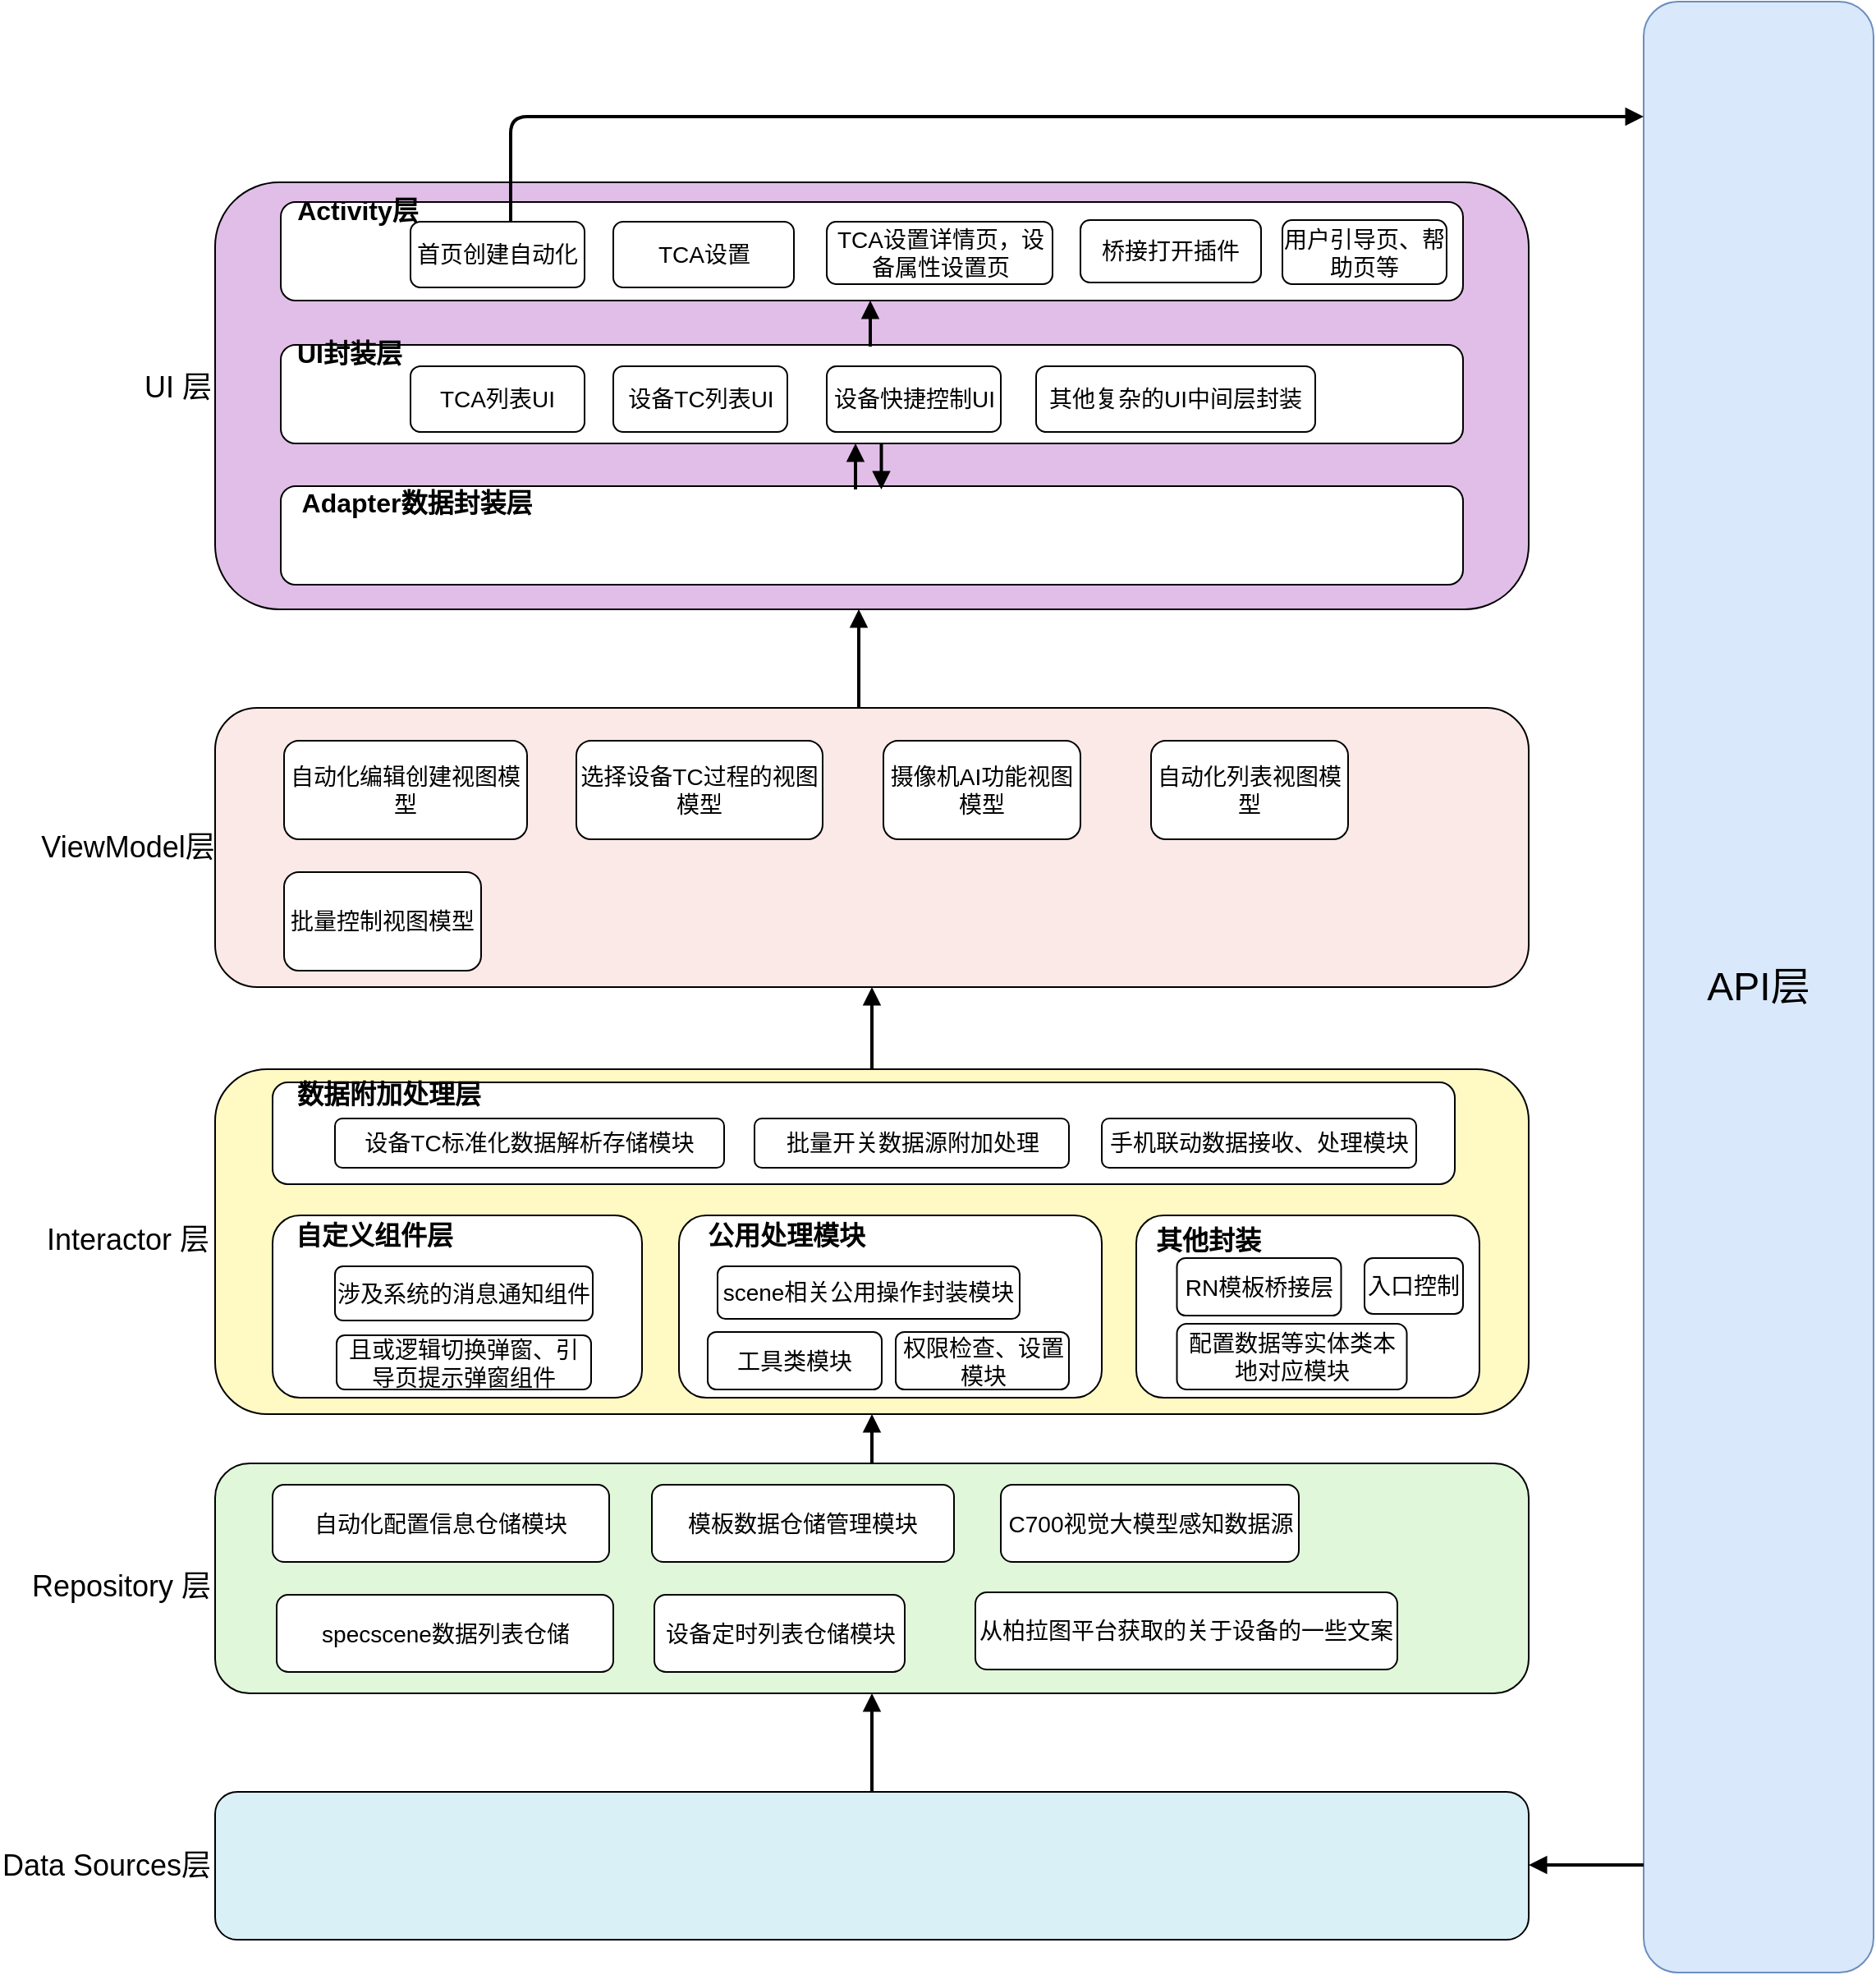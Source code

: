 <mxfile version="28.0.7">
  <diagram name="米家App客户端架构图" id="qhzowJNQwA2y3HI1EWHP">
    <mxGraphModel dx="1426" dy="1930" grid="1" gridSize="10" guides="1" tooltips="1" connect="1" arrows="1" fold="1" page="1" pageScale="1" pageWidth="827" pageHeight="1169" math="0" shadow="0">
      <root>
        <mxCell id="0" />
        <mxCell id="1" parent="0" />
        <mxCell id="SkOOyBR_OrGC0wOGbPdk-1" value="" style="shape=rectangle;whiteSpace=wrap;rounded=1;fillColor=#DAF0F7;strokeColor=#000000;" parent="1" vertex="1">
          <mxGeometry x="160" y="870" width="800" height="90" as="geometry" />
        </mxCell>
        <mxCell id="SkOOyBR_OrGC0wOGbPdk-2" value="&#xa;" style="shape=rectangle;whiteSpace=wrap;rounded=1;fillColor=#E0F7DA;strokeColor=#000000;" parent="1" vertex="1">
          <mxGeometry x="160" y="670" width="800" height="140" as="geometry" />
        </mxCell>
        <mxCell id="SkOOyBR_OrGC0wOGbPdk-3" value="" style="shape=rectangle;whiteSpace=wrap;rounded=1;fillColor=#FFF9C4;strokeColor=#000000;" parent="1" vertex="1">
          <mxGeometry x="160" y="430" width="800" height="210" as="geometry" />
        </mxCell>
        <mxCell id="SkOOyBR_OrGC0wOGbPdk-4" value="" style="shape=rectangle;whiteSpace=wrap;rounded=1;fillColor=#FBE9E7;strokeColor=#000000;" parent="1" vertex="1">
          <mxGeometry x="160" y="210" width="800" height="170" as="geometry" />
        </mxCell>
        <mxCell id="SkOOyBR_OrGC0wOGbPdk-5" value="" style="shape=rectangle;whiteSpace=wrap;rounded=1;fillColor=#E1BEE7;strokeColor=#000000;" parent="1" vertex="1">
          <mxGeometry x="160" y="-110" width="800" height="260" as="geometry" />
        </mxCell>
        <mxCell id="SkOOyBR_OrGC0wOGbPdk-6" style="endArrow=block;strokeWidth=2;" parent="1" source="SkOOyBR_OrGC0wOGbPdk-1" target="SkOOyBR_OrGC0wOGbPdk-2" edge="1">
          <mxGeometry relative="1" as="geometry" />
        </mxCell>
        <mxCell id="SkOOyBR_OrGC0wOGbPdk-7" style="endArrow=block;strokeWidth=2;" parent="1" source="SkOOyBR_OrGC0wOGbPdk-2" target="SkOOyBR_OrGC0wOGbPdk-3" edge="1">
          <mxGeometry relative="1" as="geometry" />
        </mxCell>
        <mxCell id="SkOOyBR_OrGC0wOGbPdk-8" style="endArrow=block;strokeWidth=2;entryX=0.5;entryY=1;entryDx=0;entryDy=0;" parent="1" source="SkOOyBR_OrGC0wOGbPdk-3" target="SkOOyBR_OrGC0wOGbPdk-4" edge="1">
          <mxGeometry relative="1" as="geometry">
            <mxPoint x="560.0" y="524" as="targetPoint" />
          </mxGeometry>
        </mxCell>
        <mxCell id="SkOOyBR_OrGC0wOGbPdk-9" style="endArrow=block;strokeWidth=2;" parent="1" edge="1">
          <mxGeometry relative="1" as="geometry">
            <mxPoint x="552.0" y="210" as="sourcePoint" />
            <mxPoint x="552.0" y="150" as="targetPoint" />
          </mxGeometry>
        </mxCell>
        <mxCell id="SkOOyBR_OrGC0wOGbPdk-10" value="&lt;font style=&quot;font-size: 18px;&quot;&gt;Data Sources层&lt;/font&gt;" style="text;html=1;align=center;verticalAlign=middle;whiteSpace=wrap;rounded=0;" parent="1" vertex="1">
          <mxGeometry x="29" y="900" width="130" height="30" as="geometry" />
        </mxCell>
        <mxCell id="SkOOyBR_OrGC0wOGbPdk-11" value="&lt;font style=&quot;font-size: 18px;&quot;&gt;Repository 层&lt;/font&gt;" style="text;html=1;align=center;verticalAlign=middle;whiteSpace=wrap;rounded=0;" parent="1" vertex="1">
          <mxGeometry x="43" y="730" width="120" height="30" as="geometry" />
        </mxCell>
        <mxCell id="SkOOyBR_OrGC0wOGbPdk-21" value="&lt;font style=&quot;font-size: 18px;&quot;&gt;Interactor 层&lt;/font&gt;" style="text;html=1;align=center;verticalAlign=middle;whiteSpace=wrap;rounded=0;" parent="1" vertex="1">
          <mxGeometry x="52" y="519" width="110" height="30" as="geometry" />
        </mxCell>
        <mxCell id="SkOOyBR_OrGC0wOGbPdk-23" value="&lt;font style=&quot;font-size: 18px;&quot;&gt;ViewModel层&lt;/font&gt;" style="text;html=1;align=center;verticalAlign=middle;whiteSpace=wrap;rounded=0;" parent="1" vertex="1">
          <mxGeometry x="47" y="280" width="120" height="30" as="geometry" />
        </mxCell>
        <mxCell id="SkOOyBR_OrGC0wOGbPdk-32" value="&lt;font style=&quot;font-size: 18px;&quot;&gt;UI 层&lt;/font&gt;" style="text;html=1;align=center;verticalAlign=middle;whiteSpace=wrap;rounded=0;" parent="1" vertex="1">
          <mxGeometry x="80" width="115" height="30" as="geometry" />
        </mxCell>
        <mxCell id="RSx5rajIObuwsSFLTWjq-3" value="&lt;div style=&quot;white-space: pre;&quot;&gt;&lt;font style=&quot;font-size: 14px;&quot;&gt;模板数据仓储管理模块&lt;/font&gt;&lt;/div&gt;" style="rounded=1;whiteSpace=wrap;html=1;" parent="1" vertex="1">
          <mxGeometry x="426" y="683" width="184" height="47" as="geometry" />
        </mxCell>
        <mxCell id="aQULPjQDu08E6a-2-mzT-1" value="&lt;span style=&quot;white-space: pre;&quot;&gt;&lt;font style=&quot;font-size: 14px;&quot;&gt;自动化配置信息仓储模块&lt;/font&gt;&lt;/span&gt;" style="rounded=1;whiteSpace=wrap;html=1;" parent="1" vertex="1">
          <mxGeometry x="195" y="683" width="205" height="47" as="geometry" />
        </mxCell>
        <mxCell id="aQULPjQDu08E6a-2-mzT-2" value="&lt;font style=&quot;font-size: 14px;&quot;&gt;自动化编辑创建视图模型&lt;/font&gt;" style="rounded=1;whiteSpace=wrap;html=1;" parent="1" vertex="1">
          <mxGeometry x="202" y="230" width="148" height="60" as="geometry" />
        </mxCell>
        <mxCell id="aQULPjQDu08E6a-2-mzT-3" value="&lt;font style=&quot;font-size: 14px;&quot;&gt;自动化列表视图模型&lt;/font&gt;" style="rounded=1;whiteSpace=wrap;html=1;" parent="1" vertex="1">
          <mxGeometry x="730" y="230" width="120" height="60" as="geometry" />
        </mxCell>
        <mxCell id="aQULPjQDu08E6a-2-mzT-5" value="&lt;font style=&quot;font-size: 14px;&quot;&gt;设备定时列表仓储模块&lt;/font&gt;" style="rounded=1;whiteSpace=wrap;html=1;" parent="1" vertex="1">
          <mxGeometry x="427.5" y="750" width="152.5" height="47" as="geometry" />
        </mxCell>
        <mxCell id="aQULPjQDu08E6a-2-mzT-6" value="&lt;font style=&quot;font-size: 14px;&quot;&gt;C700视觉大模型感知数据源&lt;/font&gt;" style="rounded=1;whiteSpace=wrap;html=1;" parent="1" vertex="1">
          <mxGeometry x="638.5" y="683" width="181.5" height="47" as="geometry" />
        </mxCell>
        <mxCell id="hxrM_ZIOwH_heJDh1txf-1" value="" style="rounded=1;whiteSpace=wrap;html=1;" parent="1" vertex="1">
          <mxGeometry x="200" y="-98" width="720" height="60" as="geometry" />
        </mxCell>
        <mxCell id="hxrM_ZIOwH_heJDh1txf-2" value="&lt;font style=&quot;font-size: 16px;&quot;&gt;&lt;b&gt;Activity层&lt;/b&gt;&lt;/font&gt;" style="text;html=1;align=center;verticalAlign=middle;whiteSpace=wrap;rounded=0;" parent="1" vertex="1">
          <mxGeometry x="182.25" y="-108" width="130" height="30" as="geometry" />
        </mxCell>
        <mxCell id="-nMaKqqqUXfz14bnNVan-1" value="&lt;font style=&quot;font-size: 14px;&quot;&gt;首页创建自动化&lt;/font&gt;" style="rounded=1;whiteSpace=wrap;html=1;" parent="1" vertex="1">
          <mxGeometry x="279" y="-86" width="106" height="40" as="geometry" />
        </mxCell>
        <mxCell id="-nMaKqqqUXfz14bnNVan-2" value="&lt;font style=&quot;font-size: 14px;&quot;&gt;TCA设置&lt;/font&gt;" style="rounded=1;whiteSpace=wrap;html=1;" parent="1" vertex="1">
          <mxGeometry x="402.5" y="-86" width="110" height="40" as="geometry" />
        </mxCell>
        <mxCell id="-nMaKqqqUXfz14bnNVan-3" value="&lt;font style=&quot;font-size: 14px;&quot;&gt;桥接打开插件&lt;/font&gt;" style="rounded=1;whiteSpace=wrap;html=1;" parent="1" vertex="1">
          <mxGeometry x="687" y="-87" width="110" height="38" as="geometry" />
        </mxCell>
        <mxCell id="-nMaKqqqUXfz14bnNVan-4" value="&lt;font style=&quot;font-size: 14px;&quot;&gt;TCA设置详情页，设备属性设置页&lt;/font&gt;" style="rounded=1;whiteSpace=wrap;html=1;" parent="1" vertex="1">
          <mxGeometry x="532.5" y="-86" width="137.5" height="38" as="geometry" />
        </mxCell>
        <mxCell id="-nMaKqqqUXfz14bnNVan-5" value="&lt;font style=&quot;font-size: 14px;&quot;&gt;用户引导页、帮助页等&lt;/font&gt;" style="rounded=1;whiteSpace=wrap;html=1;" parent="1" vertex="1">
          <mxGeometry x="810" y="-87" width="100" height="39" as="geometry" />
        </mxCell>
        <mxCell id="-nMaKqqqUXfz14bnNVan-6" value="" style="rounded=1;whiteSpace=wrap;html=1;" parent="1" vertex="1">
          <mxGeometry x="200" y="-11" width="720" height="60" as="geometry" />
        </mxCell>
        <mxCell id="-nMaKqqqUXfz14bnNVan-7" value="&lt;font style=&quot;font-size: 16px;&quot;&gt;&lt;b&gt;UI封装层&lt;/b&gt;&lt;/font&gt;" style="text;html=1;align=center;verticalAlign=middle;whiteSpace=wrap;rounded=0;" parent="1" vertex="1">
          <mxGeometry x="177.25" y="-21" width="130" height="30" as="geometry" />
        </mxCell>
        <mxCell id="-nMaKqqqUXfz14bnNVan-8" value="&lt;font style=&quot;font-size: 14px;&quot;&gt;TCA列表UI&lt;/font&gt;" style="rounded=1;whiteSpace=wrap;html=1;" parent="1" vertex="1">
          <mxGeometry x="279" y="2" width="106" height="40" as="geometry" />
        </mxCell>
        <mxCell id="SYxk4l4ObEIak8KzrV4h-1" value="&lt;font style=&quot;font-size: 14px;&quot;&gt;设备TC列表UI&lt;/font&gt;" style="rounded=1;whiteSpace=wrap;html=1;" parent="1" vertex="1">
          <mxGeometry x="402.5" y="2" width="106" height="40" as="geometry" />
        </mxCell>
        <mxCell id="SYxk4l4ObEIak8KzrV4h-2" value="&lt;font style=&quot;font-size: 14px;&quot;&gt;设备快捷控制UI&lt;/font&gt;" style="rounded=1;whiteSpace=wrap;html=1;" parent="1" vertex="1">
          <mxGeometry x="532.5" y="2" width="106" height="40" as="geometry" />
        </mxCell>
        <mxCell id="SYxk4l4ObEIak8KzrV4h-3" value="&lt;font style=&quot;font-size: 14px;&quot;&gt;其他复杂的UI中间层封装&lt;/font&gt;" style="rounded=1;whiteSpace=wrap;html=1;" parent="1" vertex="1">
          <mxGeometry x="660" y="2" width="170" height="40" as="geometry" />
        </mxCell>
        <mxCell id="TgKBaaVrx3N6xKRGPkNs-1" value="" style="rounded=1;whiteSpace=wrap;html=1;" parent="1" vertex="1">
          <mxGeometry x="200" y="75" width="720" height="60" as="geometry" />
        </mxCell>
        <mxCell id="TgKBaaVrx3N6xKRGPkNs-2" value="&lt;font style=&quot;font-size: 16px;&quot;&gt;&lt;b&gt;Adapter数据封装层&lt;/b&gt;&lt;/font&gt;" style="text;html=1;align=center;verticalAlign=middle;whiteSpace=wrap;rounded=0;" parent="1" vertex="1">
          <mxGeometry x="188" y="70" width="190" height="30" as="geometry" />
        </mxCell>
        <mxCell id="TgKBaaVrx3N6xKRGPkNs-3" style="endArrow=block;strokeWidth=2;" parent="1" edge="1">
          <mxGeometry relative="1" as="geometry">
            <mxPoint x="559" y="-10" as="sourcePoint" />
            <mxPoint x="559" y="-38" as="targetPoint" />
          </mxGeometry>
        </mxCell>
        <mxCell id="TgKBaaVrx3N6xKRGPkNs-4" style="endArrow=block;strokeWidth=2;" parent="1" edge="1">
          <mxGeometry relative="1" as="geometry">
            <mxPoint x="550" y="77" as="sourcePoint" />
            <mxPoint x="550" y="49" as="targetPoint" />
          </mxGeometry>
        </mxCell>
        <mxCell id="TgKBaaVrx3N6xKRGPkNs-5" style="endArrow=block;strokeWidth=2;" parent="1" edge="1">
          <mxGeometry relative="1" as="geometry">
            <mxPoint x="565.75" y="49" as="sourcePoint" />
            <mxPoint x="565.75" y="77" as="targetPoint" />
          </mxGeometry>
        </mxCell>
        <mxCell id="8v2z8wAU9Ri_y-NKLIh5-1" value="&lt;span style=&quot;font-size: 14px;&quot;&gt;批量控制视图模型&lt;/span&gt;" style="rounded=1;whiteSpace=wrap;html=1;" parent="1" vertex="1">
          <mxGeometry x="202" y="310" width="120" height="60" as="geometry" />
        </mxCell>
        <mxCell id="8v2z8wAU9Ri_y-NKLIh5-2" value="&lt;font style=&quot;font-size: 14px;&quot;&gt;摄像机AI功能视图模型&lt;/font&gt;" style="rounded=1;whiteSpace=wrap;html=1;" parent="1" vertex="1">
          <mxGeometry x="567" y="230" width="120" height="60" as="geometry" />
        </mxCell>
        <mxCell id="8v2z8wAU9Ri_y-NKLIh5-3" value="&lt;font style=&quot;font-size: 14px;&quot;&gt;选择设备TC过程的视图模型&lt;/font&gt;" style="rounded=1;whiteSpace=wrap;html=1;" parent="1" vertex="1">
          <mxGeometry x="380" y="230" width="150" height="60" as="geometry" />
        </mxCell>
        <mxCell id="lZrXNuSzlimmHGtNIMtT-1" value="" style="rounded=1;whiteSpace=wrap;html=1;" parent="1" vertex="1">
          <mxGeometry x="195" y="438" width="720" height="62" as="geometry" />
        </mxCell>
        <mxCell id="lZrXNuSzlimmHGtNIMtT-2" value="&lt;font style=&quot;font-size: 16px;&quot;&gt;&lt;b&gt;数据附加处理层&lt;/b&gt;&lt;/font&gt;" style="text;html=1;align=center;verticalAlign=middle;whiteSpace=wrap;rounded=0;" parent="1" vertex="1">
          <mxGeometry x="201" y="430" width="130" height="30" as="geometry" />
        </mxCell>
        <mxCell id="lZrXNuSzlimmHGtNIMtT-3" value="&lt;font style=&quot;font-size: 14px;&quot;&gt;&lt;span style=&quot;white-space: pre;&quot; class=&quot;text-only text-with-abbreviation text-with-abbreviation-bottomline windows-bottomline&quot;&gt;设备TC标准化&lt;/span&gt;&lt;span style=&quot;white-space: pre;&quot; class=&quot;text-only&quot;&gt;数据解析存储模块&lt;/span&gt;&lt;/font&gt;" style="rounded=1;whiteSpace=wrap;html=1;" parent="1" vertex="1">
          <mxGeometry x="233" y="460" width="237" height="30" as="geometry" />
        </mxCell>
        <mxCell id="lZrXNuSzlimmHGtNIMtT-4" value="&lt;font style=&quot;font-size: 14px;&quot;&gt;批量开关数据源附加处理&lt;/font&gt;" style="rounded=1;whiteSpace=wrap;html=1;" parent="1" vertex="1">
          <mxGeometry x="488.5" y="460" width="191.5" height="30" as="geometry" />
        </mxCell>
        <mxCell id="6q_zLCBnmlWymqD_xBxj-1" value="&lt;span style=&quot;font-size: 14px;&quot;&gt;手机联动数据接收、处理模块&lt;/span&gt;" style="rounded=1;whiteSpace=wrap;html=1;" parent="1" vertex="1">
          <mxGeometry x="700" y="460" width="191.5" height="30" as="geometry" />
        </mxCell>
        <mxCell id="6q_zLCBnmlWymqD_xBxj-2" value="" style="rounded=1;whiteSpace=wrap;html=1;" parent="1" vertex="1">
          <mxGeometry x="195" y="519" width="225" height="111" as="geometry" />
        </mxCell>
        <mxCell id="6q_zLCBnmlWymqD_xBxj-3" value="&lt;font style=&quot;font-size: 16px;&quot;&gt;&lt;b&gt;自定义组件层&lt;/b&gt;&lt;/font&gt;" style="text;html=1;align=center;verticalAlign=middle;whiteSpace=wrap;rounded=0;" parent="1" vertex="1">
          <mxGeometry x="192" y="516" width="130" height="30" as="geometry" />
        </mxCell>
        <mxCell id="6q_zLCBnmlWymqD_xBxj-4" value="&lt;span style=&quot;white-space: pre;&quot;&gt;&lt;font style=&quot;font-size: 14px;&quot;&gt;涉及系统的消息通知组件&lt;/font&gt;&lt;/span&gt;" style="rounded=1;whiteSpace=wrap;html=1;" parent="1" vertex="1">
          <mxGeometry x="233" y="550" width="157" height="33" as="geometry" />
        </mxCell>
        <mxCell id="6q_zLCBnmlWymqD_xBxj-5" value="&lt;font style=&quot;font-size: 14px;&quot;&gt;且或逻辑切换弹窗、引导页提示弹窗组件&lt;/font&gt;" style="rounded=1;whiteSpace=wrap;html=1;" parent="1" vertex="1">
          <mxGeometry x="234" y="592" width="155" height="33" as="geometry" />
        </mxCell>
        <mxCell id="6q_zLCBnmlWymqD_xBxj-6" value="" style="rounded=1;whiteSpace=wrap;html=1;" parent="1" vertex="1">
          <mxGeometry x="721" y="519" width="209" height="111" as="geometry" />
        </mxCell>
        <mxCell id="6q_zLCBnmlWymqD_xBxj-7" value="&lt;font style=&quot;font-size: 16px;&quot;&gt;&lt;b&gt;其他封装&lt;/b&gt;&lt;/font&gt;" style="text;html=1;align=center;verticalAlign=middle;whiteSpace=wrap;rounded=0;" parent="1" vertex="1">
          <mxGeometry x="700" y="519" width="130" height="30" as="geometry" />
        </mxCell>
        <mxCell id="6q_zLCBnmlWymqD_xBxj-10" value="&lt;font style=&quot;font-size: 14px;&quot;&gt;入口控制&lt;/font&gt;" style="rounded=1;whiteSpace=wrap;html=1;" parent="1" vertex="1">
          <mxGeometry x="860" y="545" width="60" height="34" as="geometry" />
        </mxCell>
        <mxCell id="6q_zLCBnmlWymqD_xBxj-11" value="&lt;span style=&quot;white-space: pre;&quot;&gt;&lt;font style=&quot;font-size: 14px;&quot;&gt;specscene数据列表仓储&lt;/font&gt;&lt;/span&gt;" style="rounded=1;whiteSpace=wrap;html=1;" parent="1" vertex="1">
          <mxGeometry x="197.5" y="750" width="205" height="47" as="geometry" />
        </mxCell>
        <mxCell id="6q_zLCBnmlWymqD_xBxj-12" value="&lt;span style=&quot;white-space: pre;&quot;&gt;&lt;font style=&quot;font-size: 14px;&quot;&gt;从柏拉图平台获取的关于设备的一些文案&lt;/font&gt;&lt;/span&gt;" style="rounded=1;whiteSpace=wrap;html=1;" parent="1" vertex="1">
          <mxGeometry x="623" y="748.5" width="257" height="47" as="geometry" />
        </mxCell>
        <mxCell id="VS-UtsZ2ZTEgCCDSCzpC-1" value="&lt;font style=&quot;font-size: 14px;&quot;&gt;RN模板桥接层&lt;/font&gt;" style="rounded=1;whiteSpace=wrap;html=1;" parent="1" vertex="1">
          <mxGeometry x="745.75" y="545" width="100" height="35" as="geometry" />
        </mxCell>
        <mxCell id="VS-UtsZ2ZTEgCCDSCzpC-2" value="&lt;font style=&quot;font-size: 14px;&quot;&gt;配置数据等实体类本地对应模块&lt;/font&gt;" style="rounded=1;whiteSpace=wrap;html=1;" parent="1" vertex="1">
          <mxGeometry x="745.75" y="585" width="140" height="40" as="geometry" />
        </mxCell>
        <mxCell id="4hoV_DuJC81oLydT5qow-1" value="&lt;font style=&quot;font-size: 24px;&quot;&gt;API层&lt;/font&gt;" style="rounded=1;whiteSpace=wrap;html=1;fillColor=#dae8fc;strokeColor=#6c8ebf;" parent="1" vertex="1">
          <mxGeometry x="1030" y="-220" width="140" height="1200" as="geometry" />
        </mxCell>
        <mxCell id="4hoV_DuJC81oLydT5qow-3" style="endArrow=block;strokeWidth=2;" parent="1" edge="1">
          <mxGeometry relative="1" as="geometry">
            <mxPoint x="340" y="-86" as="sourcePoint" />
            <mxPoint x="1030" y="-150" as="targetPoint" />
            <Array as="points">
              <mxPoint x="340" y="-150" />
            </Array>
          </mxGeometry>
        </mxCell>
        <mxCell id="4hoV_DuJC81oLydT5qow-5" style="endArrow=block;strokeWidth=2;" parent="1" edge="1">
          <mxGeometry relative="1" as="geometry">
            <mxPoint x="1030" y="914.5" as="sourcePoint" />
            <mxPoint x="960" y="914.5" as="targetPoint" />
          </mxGeometry>
        </mxCell>
        <mxCell id="4BhIBh2jKuIIbUIUIokb-1" value="" style="rounded=1;whiteSpace=wrap;html=1;" vertex="1" parent="1">
          <mxGeometry x="442.5" y="519" width="257.5" height="111" as="geometry" />
        </mxCell>
        <mxCell id="4BhIBh2jKuIIbUIUIokb-2" value="&lt;span style=&quot;font-size: 16px;&quot;&gt;&lt;b&gt;公用处理模块&lt;/b&gt;&lt;/span&gt;" style="text;html=1;align=center;verticalAlign=middle;whiteSpace=wrap;rounded=0;" vertex="1" parent="1">
          <mxGeometry x="442.5" y="516" width="130" height="30" as="geometry" />
        </mxCell>
        <mxCell id="4BhIBh2jKuIIbUIUIokb-3" value="&lt;span style=&quot;font-size: 14px; white-space: pre;&quot;&gt;scene相关公用操作封装模块&lt;/span&gt;" style="rounded=1;whiteSpace=wrap;html=1;" vertex="1" parent="1">
          <mxGeometry x="466" y="550" width="184" height="32" as="geometry" />
        </mxCell>
        <mxCell id="4BhIBh2jKuIIbUIUIokb-4" value="&lt;span style=&quot;font-size: 14px;&quot;&gt;工具类模块&lt;/span&gt;" style="rounded=1;whiteSpace=wrap;html=1;" vertex="1" parent="1">
          <mxGeometry x="460" y="590" width="106" height="35" as="geometry" />
        </mxCell>
        <mxCell id="4BhIBh2jKuIIbUIUIokb-5" value="&lt;span style=&quot;font-size: 14px;&quot;&gt;权限检查、设置模块&lt;/span&gt;" style="rounded=1;whiteSpace=wrap;html=1;" vertex="1" parent="1">
          <mxGeometry x="574.5" y="590" width="105.5" height="35" as="geometry" />
        </mxCell>
      </root>
    </mxGraphModel>
  </diagram>
</mxfile>
